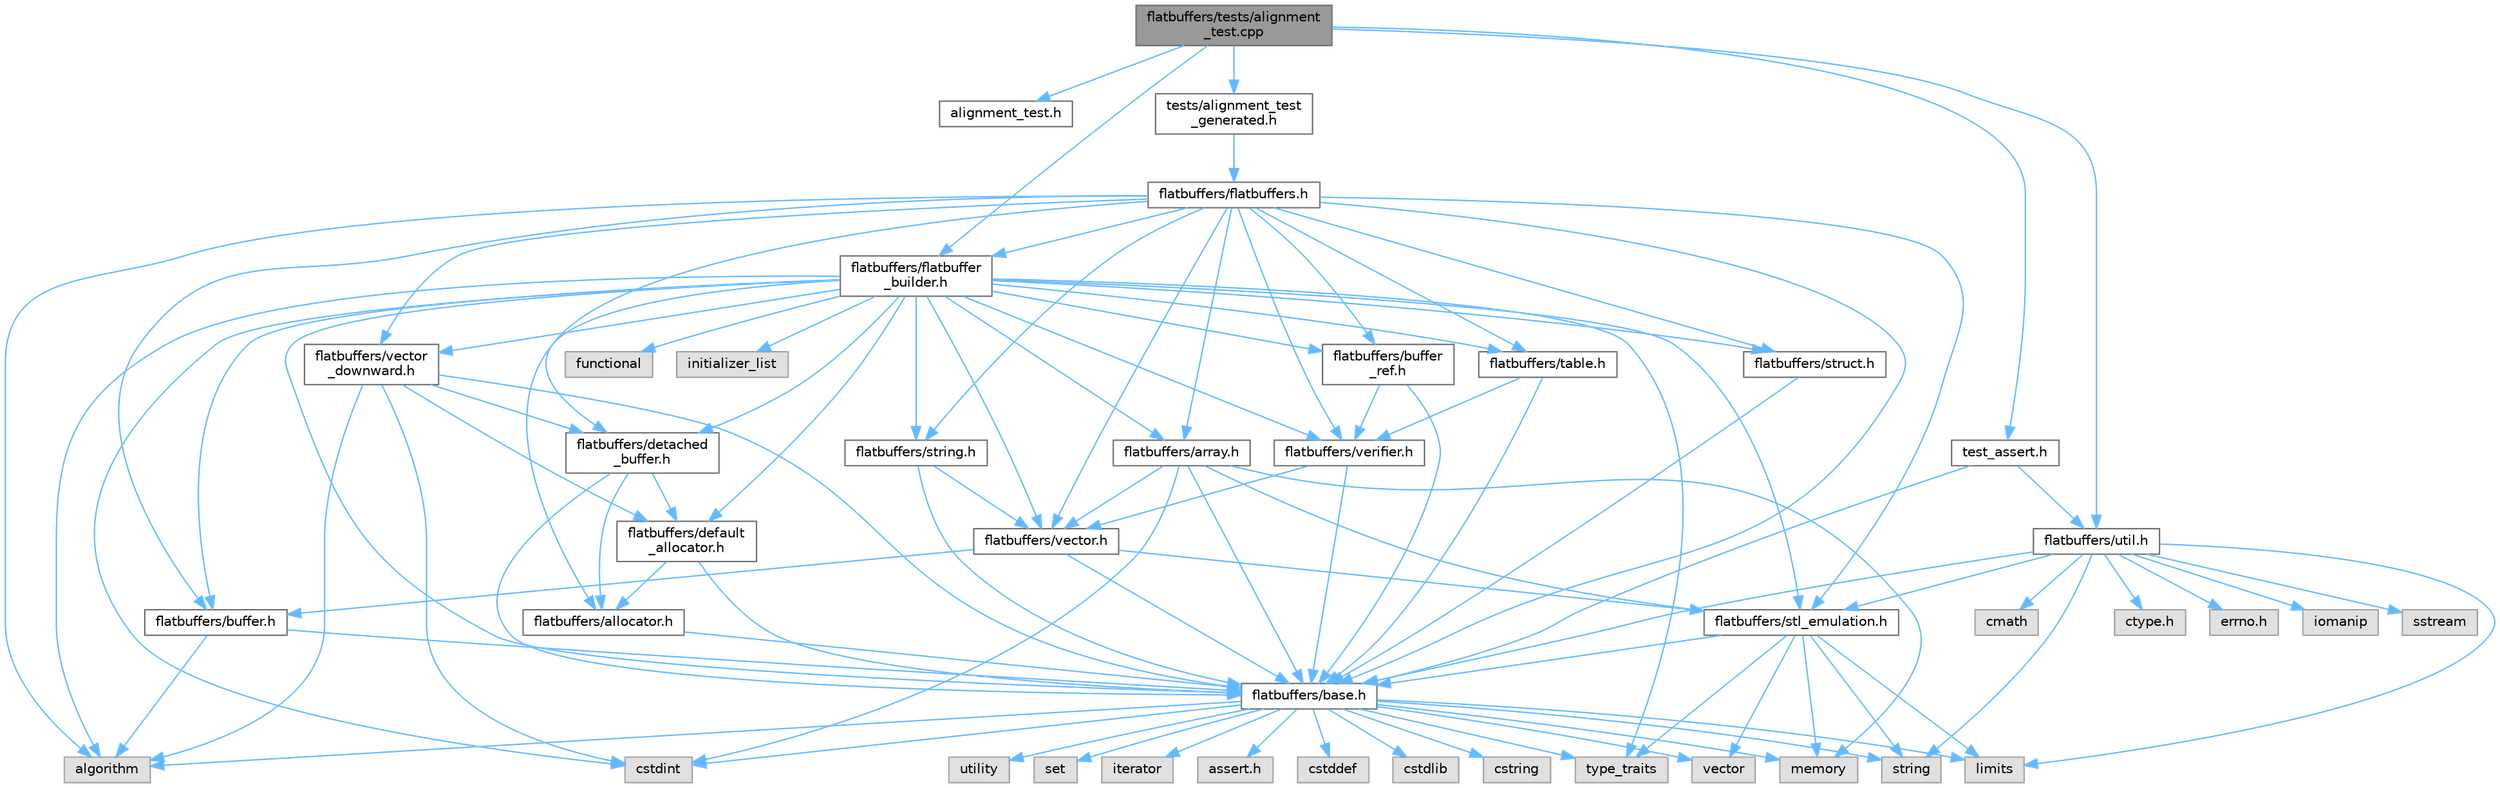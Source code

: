 digraph "flatbuffers/tests/alignment_test.cpp"
{
 // LATEX_PDF_SIZE
  bgcolor="transparent";
  edge [fontname=Helvetica,fontsize=10,labelfontname=Helvetica,labelfontsize=10];
  node [fontname=Helvetica,fontsize=10,shape=box,height=0.2,width=0.4];
  Node1 [id="Node000001",label="flatbuffers/tests/alignment\l_test.cpp",height=0.2,width=0.4,color="gray40", fillcolor="grey60", style="filled", fontcolor="black",tooltip=" "];
  Node1 -> Node2 [id="edge101_Node000001_Node000002",color="steelblue1",style="solid",tooltip=" "];
  Node2 [id="Node000002",label="alignment_test.h",height=0.2,width=0.4,color="grey40", fillcolor="white", style="filled",URL="$alignment__test_8h.html",tooltip=" "];
  Node1 -> Node3 [id="edge102_Node000001_Node000003",color="steelblue1",style="solid",tooltip=" "];
  Node3 [id="Node000003",label="tests/alignment_test\l_generated.h",height=0.2,width=0.4,color="grey40", fillcolor="white", style="filled",URL="$alignment__test__generated_8h.html",tooltip=" "];
  Node3 -> Node4 [id="edge103_Node000003_Node000004",color="steelblue1",style="solid",tooltip=" "];
  Node4 [id="Node000004",label="flatbuffers/flatbuffers.h",height=0.2,width=0.4,color="grey40", fillcolor="white", style="filled",URL="$flatbuffers_8h.html",tooltip=" "];
  Node4 -> Node5 [id="edge104_Node000004_Node000005",color="steelblue1",style="solid",tooltip=" "];
  Node5 [id="Node000005",label="algorithm",height=0.2,width=0.4,color="grey60", fillcolor="#E0E0E0", style="filled",tooltip=" "];
  Node4 -> Node6 [id="edge105_Node000004_Node000006",color="steelblue1",style="solid",tooltip=" "];
  Node6 [id="Node000006",label="flatbuffers/array.h",height=0.2,width=0.4,color="grey40", fillcolor="white", style="filled",URL="$array_8h.html",tooltip=" "];
  Node6 -> Node7 [id="edge106_Node000006_Node000007",color="steelblue1",style="solid",tooltip=" "];
  Node7 [id="Node000007",label="cstdint",height=0.2,width=0.4,color="grey60", fillcolor="#E0E0E0", style="filled",tooltip=" "];
  Node6 -> Node8 [id="edge107_Node000006_Node000008",color="steelblue1",style="solid",tooltip=" "];
  Node8 [id="Node000008",label="memory",height=0.2,width=0.4,color="grey60", fillcolor="#E0E0E0", style="filled",tooltip=" "];
  Node6 -> Node9 [id="edge108_Node000006_Node000009",color="steelblue1",style="solid",tooltip=" "];
  Node9 [id="Node000009",label="flatbuffers/base.h",height=0.2,width=0.4,color="grey40", fillcolor="white", style="filled",URL="$base_8h.html",tooltip=" "];
  Node9 -> Node10 [id="edge109_Node000009_Node000010",color="steelblue1",style="solid",tooltip=" "];
  Node10 [id="Node000010",label="assert.h",height=0.2,width=0.4,color="grey60", fillcolor="#E0E0E0", style="filled",tooltip=" "];
  Node9 -> Node7 [id="edge110_Node000009_Node000007",color="steelblue1",style="solid",tooltip=" "];
  Node9 -> Node11 [id="edge111_Node000009_Node000011",color="steelblue1",style="solid",tooltip=" "];
  Node11 [id="Node000011",label="cstddef",height=0.2,width=0.4,color="grey60", fillcolor="#E0E0E0", style="filled",tooltip=" "];
  Node9 -> Node12 [id="edge112_Node000009_Node000012",color="steelblue1",style="solid",tooltip=" "];
  Node12 [id="Node000012",label="cstdlib",height=0.2,width=0.4,color="grey60", fillcolor="#E0E0E0", style="filled",tooltip=" "];
  Node9 -> Node13 [id="edge113_Node000009_Node000013",color="steelblue1",style="solid",tooltip=" "];
  Node13 [id="Node000013",label="cstring",height=0.2,width=0.4,color="grey60", fillcolor="#E0E0E0", style="filled",tooltip=" "];
  Node9 -> Node14 [id="edge114_Node000009_Node000014",color="steelblue1",style="solid",tooltip=" "];
  Node14 [id="Node000014",label="utility",height=0.2,width=0.4,color="grey60", fillcolor="#E0E0E0", style="filled",tooltip=" "];
  Node9 -> Node15 [id="edge115_Node000009_Node000015",color="steelblue1",style="solid",tooltip=" "];
  Node15 [id="Node000015",label="string",height=0.2,width=0.4,color="grey60", fillcolor="#E0E0E0", style="filled",tooltip=" "];
  Node9 -> Node16 [id="edge116_Node000009_Node000016",color="steelblue1",style="solid",tooltip=" "];
  Node16 [id="Node000016",label="type_traits",height=0.2,width=0.4,color="grey60", fillcolor="#E0E0E0", style="filled",tooltip=" "];
  Node9 -> Node17 [id="edge117_Node000009_Node000017",color="steelblue1",style="solid",tooltip=" "];
  Node17 [id="Node000017",label="vector",height=0.2,width=0.4,color="grey60", fillcolor="#E0E0E0", style="filled",tooltip=" "];
  Node9 -> Node18 [id="edge118_Node000009_Node000018",color="steelblue1",style="solid",tooltip=" "];
  Node18 [id="Node000018",label="set",height=0.2,width=0.4,color="grey60", fillcolor="#E0E0E0", style="filled",tooltip=" "];
  Node9 -> Node5 [id="edge119_Node000009_Node000005",color="steelblue1",style="solid",tooltip=" "];
  Node9 -> Node19 [id="edge120_Node000009_Node000019",color="steelblue1",style="solid",tooltip=" "];
  Node19 [id="Node000019",label="limits",height=0.2,width=0.4,color="grey60", fillcolor="#E0E0E0", style="filled",tooltip=" "];
  Node9 -> Node20 [id="edge121_Node000009_Node000020",color="steelblue1",style="solid",tooltip=" "];
  Node20 [id="Node000020",label="iterator",height=0.2,width=0.4,color="grey60", fillcolor="#E0E0E0", style="filled",tooltip=" "];
  Node9 -> Node8 [id="edge122_Node000009_Node000008",color="steelblue1",style="solid",tooltip=" "];
  Node6 -> Node21 [id="edge123_Node000006_Node000021",color="steelblue1",style="solid",tooltip=" "];
  Node21 [id="Node000021",label="flatbuffers/stl_emulation.h",height=0.2,width=0.4,color="grey40", fillcolor="white", style="filled",URL="$stl__emulation_8h.html",tooltip=" "];
  Node21 -> Node9 [id="edge124_Node000021_Node000009",color="steelblue1",style="solid",tooltip=" "];
  Node21 -> Node15 [id="edge125_Node000021_Node000015",color="steelblue1",style="solid",tooltip=" "];
  Node21 -> Node16 [id="edge126_Node000021_Node000016",color="steelblue1",style="solid",tooltip=" "];
  Node21 -> Node17 [id="edge127_Node000021_Node000017",color="steelblue1",style="solid",tooltip=" "];
  Node21 -> Node8 [id="edge128_Node000021_Node000008",color="steelblue1",style="solid",tooltip=" "];
  Node21 -> Node19 [id="edge129_Node000021_Node000019",color="steelblue1",style="solid",tooltip=" "];
  Node6 -> Node22 [id="edge130_Node000006_Node000022",color="steelblue1",style="solid",tooltip=" "];
  Node22 [id="Node000022",label="flatbuffers/vector.h",height=0.2,width=0.4,color="grey40", fillcolor="white", style="filled",URL="$vector_8h.html",tooltip=" "];
  Node22 -> Node9 [id="edge131_Node000022_Node000009",color="steelblue1",style="solid",tooltip=" "];
  Node22 -> Node23 [id="edge132_Node000022_Node000023",color="steelblue1",style="solid",tooltip=" "];
  Node23 [id="Node000023",label="flatbuffers/buffer.h",height=0.2,width=0.4,color="grey40", fillcolor="white", style="filled",URL="$buffer_8h.html",tooltip=" "];
  Node23 -> Node5 [id="edge133_Node000023_Node000005",color="steelblue1",style="solid",tooltip=" "];
  Node23 -> Node9 [id="edge134_Node000023_Node000009",color="steelblue1",style="solid",tooltip=" "];
  Node22 -> Node21 [id="edge135_Node000022_Node000021",color="steelblue1",style="solid",tooltip=" "];
  Node4 -> Node9 [id="edge136_Node000004_Node000009",color="steelblue1",style="solid",tooltip=" "];
  Node4 -> Node23 [id="edge137_Node000004_Node000023",color="steelblue1",style="solid",tooltip=" "];
  Node4 -> Node24 [id="edge138_Node000004_Node000024",color="steelblue1",style="solid",tooltip=" "];
  Node24 [id="Node000024",label="flatbuffers/buffer\l_ref.h",height=0.2,width=0.4,color="grey40", fillcolor="white", style="filled",URL="$buffer__ref_8h.html",tooltip=" "];
  Node24 -> Node9 [id="edge139_Node000024_Node000009",color="steelblue1",style="solid",tooltip=" "];
  Node24 -> Node25 [id="edge140_Node000024_Node000025",color="steelblue1",style="solid",tooltip=" "];
  Node25 [id="Node000025",label="flatbuffers/verifier.h",height=0.2,width=0.4,color="grey40", fillcolor="white", style="filled",URL="$verifier_8h.html",tooltip=" "];
  Node25 -> Node9 [id="edge141_Node000025_Node000009",color="steelblue1",style="solid",tooltip=" "];
  Node25 -> Node22 [id="edge142_Node000025_Node000022",color="steelblue1",style="solid",tooltip=" "];
  Node4 -> Node26 [id="edge143_Node000004_Node000026",color="steelblue1",style="solid",tooltip=" "];
  Node26 [id="Node000026",label="flatbuffers/detached\l_buffer.h",height=0.2,width=0.4,color="grey40", fillcolor="white", style="filled",URL="$detached__buffer_8h.html",tooltip=" "];
  Node26 -> Node27 [id="edge144_Node000026_Node000027",color="steelblue1",style="solid",tooltip=" "];
  Node27 [id="Node000027",label="flatbuffers/allocator.h",height=0.2,width=0.4,color="grey40", fillcolor="white", style="filled",URL="$allocator_8h.html",tooltip=" "];
  Node27 -> Node9 [id="edge145_Node000027_Node000009",color="steelblue1",style="solid",tooltip=" "];
  Node26 -> Node9 [id="edge146_Node000026_Node000009",color="steelblue1",style="solid",tooltip=" "];
  Node26 -> Node28 [id="edge147_Node000026_Node000028",color="steelblue1",style="solid",tooltip=" "];
  Node28 [id="Node000028",label="flatbuffers/default\l_allocator.h",height=0.2,width=0.4,color="grey40", fillcolor="white", style="filled",URL="$default__allocator_8h.html",tooltip=" "];
  Node28 -> Node27 [id="edge148_Node000028_Node000027",color="steelblue1",style="solid",tooltip=" "];
  Node28 -> Node9 [id="edge149_Node000028_Node000009",color="steelblue1",style="solid",tooltip=" "];
  Node4 -> Node29 [id="edge150_Node000004_Node000029",color="steelblue1",style="solid",tooltip=" "];
  Node29 [id="Node000029",label="flatbuffers/flatbuffer\l_builder.h",height=0.2,width=0.4,color="grey40", fillcolor="white", style="filled",URL="$flatbuffer__builder_8h.html",tooltip=" "];
  Node29 -> Node5 [id="edge151_Node000029_Node000005",color="steelblue1",style="solid",tooltip=" "];
  Node29 -> Node7 [id="edge152_Node000029_Node000007",color="steelblue1",style="solid",tooltip=" "];
  Node29 -> Node30 [id="edge153_Node000029_Node000030",color="steelblue1",style="solid",tooltip=" "];
  Node30 [id="Node000030",label="functional",height=0.2,width=0.4,color="grey60", fillcolor="#E0E0E0", style="filled",tooltip=" "];
  Node29 -> Node31 [id="edge154_Node000029_Node000031",color="steelblue1",style="solid",tooltip=" "];
  Node31 [id="Node000031",label="initializer_list",height=0.2,width=0.4,color="grey60", fillcolor="#E0E0E0", style="filled",tooltip=" "];
  Node29 -> Node16 [id="edge155_Node000029_Node000016",color="steelblue1",style="solid",tooltip=" "];
  Node29 -> Node27 [id="edge156_Node000029_Node000027",color="steelblue1",style="solid",tooltip=" "];
  Node29 -> Node6 [id="edge157_Node000029_Node000006",color="steelblue1",style="solid",tooltip=" "];
  Node29 -> Node9 [id="edge158_Node000029_Node000009",color="steelblue1",style="solid",tooltip=" "];
  Node29 -> Node23 [id="edge159_Node000029_Node000023",color="steelblue1",style="solid",tooltip=" "];
  Node29 -> Node24 [id="edge160_Node000029_Node000024",color="steelblue1",style="solid",tooltip=" "];
  Node29 -> Node28 [id="edge161_Node000029_Node000028",color="steelblue1",style="solid",tooltip=" "];
  Node29 -> Node26 [id="edge162_Node000029_Node000026",color="steelblue1",style="solid",tooltip=" "];
  Node29 -> Node21 [id="edge163_Node000029_Node000021",color="steelblue1",style="solid",tooltip=" "];
  Node29 -> Node32 [id="edge164_Node000029_Node000032",color="steelblue1",style="solid",tooltip=" "];
  Node32 [id="Node000032",label="flatbuffers/string.h",height=0.2,width=0.4,color="grey40", fillcolor="white", style="filled",URL="$string_8h.html",tooltip=" "];
  Node32 -> Node9 [id="edge165_Node000032_Node000009",color="steelblue1",style="solid",tooltip=" "];
  Node32 -> Node22 [id="edge166_Node000032_Node000022",color="steelblue1",style="solid",tooltip=" "];
  Node29 -> Node33 [id="edge167_Node000029_Node000033",color="steelblue1",style="solid",tooltip=" "];
  Node33 [id="Node000033",label="flatbuffers/struct.h",height=0.2,width=0.4,color="grey40", fillcolor="white", style="filled",URL="$struct_8h.html",tooltip=" "];
  Node33 -> Node9 [id="edge168_Node000033_Node000009",color="steelblue1",style="solid",tooltip=" "];
  Node29 -> Node34 [id="edge169_Node000029_Node000034",color="steelblue1",style="solid",tooltip=" "];
  Node34 [id="Node000034",label="flatbuffers/table.h",height=0.2,width=0.4,color="grey40", fillcolor="white", style="filled",URL="$table_8h.html",tooltip=" "];
  Node34 -> Node9 [id="edge170_Node000034_Node000009",color="steelblue1",style="solid",tooltip=" "];
  Node34 -> Node25 [id="edge171_Node000034_Node000025",color="steelblue1",style="solid",tooltip=" "];
  Node29 -> Node22 [id="edge172_Node000029_Node000022",color="steelblue1",style="solid",tooltip=" "];
  Node29 -> Node35 [id="edge173_Node000029_Node000035",color="steelblue1",style="solid",tooltip=" "];
  Node35 [id="Node000035",label="flatbuffers/vector\l_downward.h",height=0.2,width=0.4,color="grey40", fillcolor="white", style="filled",URL="$vector__downward_8h.html",tooltip=" "];
  Node35 -> Node5 [id="edge174_Node000035_Node000005",color="steelblue1",style="solid",tooltip=" "];
  Node35 -> Node7 [id="edge175_Node000035_Node000007",color="steelblue1",style="solid",tooltip=" "];
  Node35 -> Node9 [id="edge176_Node000035_Node000009",color="steelblue1",style="solid",tooltip=" "];
  Node35 -> Node28 [id="edge177_Node000035_Node000028",color="steelblue1",style="solid",tooltip=" "];
  Node35 -> Node26 [id="edge178_Node000035_Node000026",color="steelblue1",style="solid",tooltip=" "];
  Node29 -> Node25 [id="edge179_Node000029_Node000025",color="steelblue1",style="solid",tooltip=" "];
  Node4 -> Node21 [id="edge180_Node000004_Node000021",color="steelblue1",style="solid",tooltip=" "];
  Node4 -> Node32 [id="edge181_Node000004_Node000032",color="steelblue1",style="solid",tooltip=" "];
  Node4 -> Node33 [id="edge182_Node000004_Node000033",color="steelblue1",style="solid",tooltip=" "];
  Node4 -> Node34 [id="edge183_Node000004_Node000034",color="steelblue1",style="solid",tooltip=" "];
  Node4 -> Node22 [id="edge184_Node000004_Node000022",color="steelblue1",style="solid",tooltip=" "];
  Node4 -> Node35 [id="edge185_Node000004_Node000035",color="steelblue1",style="solid",tooltip=" "];
  Node4 -> Node25 [id="edge186_Node000004_Node000025",color="steelblue1",style="solid",tooltip=" "];
  Node1 -> Node29 [id="edge187_Node000001_Node000029",color="steelblue1",style="solid",tooltip=" "];
  Node1 -> Node36 [id="edge188_Node000001_Node000036",color="steelblue1",style="solid",tooltip=" "];
  Node36 [id="Node000036",label="flatbuffers/util.h",height=0.2,width=0.4,color="grey40", fillcolor="white", style="filled",URL="$util_8h.html",tooltip=" "];
  Node36 -> Node37 [id="edge189_Node000036_Node000037",color="steelblue1",style="solid",tooltip=" "];
  Node37 [id="Node000037",label="ctype.h",height=0.2,width=0.4,color="grey60", fillcolor="#E0E0E0", style="filled",tooltip=" "];
  Node36 -> Node38 [id="edge190_Node000036_Node000038",color="steelblue1",style="solid",tooltip=" "];
  Node38 [id="Node000038",label="errno.h",height=0.2,width=0.4,color="grey60", fillcolor="#E0E0E0", style="filled",tooltip=" "];
  Node36 -> Node9 [id="edge191_Node000036_Node000009",color="steelblue1",style="solid",tooltip=" "];
  Node36 -> Node21 [id="edge192_Node000036_Node000021",color="steelblue1",style="solid",tooltip=" "];
  Node36 -> Node39 [id="edge193_Node000036_Node000039",color="steelblue1",style="solid",tooltip=" "];
  Node39 [id="Node000039",label="iomanip",height=0.2,width=0.4,color="grey60", fillcolor="#E0E0E0", style="filled",tooltip=" "];
  Node36 -> Node40 [id="edge194_Node000036_Node000040",color="steelblue1",style="solid",tooltip=" "];
  Node40 [id="Node000040",label="sstream",height=0.2,width=0.4,color="grey60", fillcolor="#E0E0E0", style="filled",tooltip=" "];
  Node36 -> Node41 [id="edge195_Node000036_Node000041",color="steelblue1",style="solid",tooltip=" "];
  Node41 [id="Node000041",label="cmath",height=0.2,width=0.4,color="grey60", fillcolor="#E0E0E0", style="filled",tooltip=" "];
  Node36 -> Node19 [id="edge196_Node000036_Node000019",color="steelblue1",style="solid",tooltip=" "];
  Node36 -> Node15 [id="edge197_Node000036_Node000015",color="steelblue1",style="solid",tooltip=" "];
  Node1 -> Node42 [id="edge198_Node000001_Node000042",color="steelblue1",style="solid",tooltip=" "];
  Node42 [id="Node000042",label="test_assert.h",height=0.2,width=0.4,color="grey40", fillcolor="white", style="filled",URL="$test__assert_8h.html",tooltip=" "];
  Node42 -> Node9 [id="edge199_Node000042_Node000009",color="steelblue1",style="solid",tooltip=" "];
  Node42 -> Node36 [id="edge200_Node000042_Node000036",color="steelblue1",style="solid",tooltip=" "];
}
